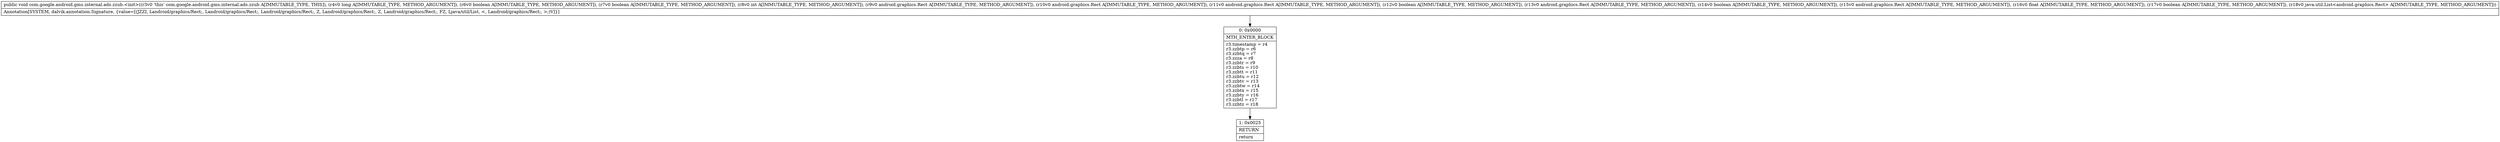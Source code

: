 digraph "CFG forcom.google.android.gms.internal.ads.zzub.\<init\>(JZZILandroid\/graphics\/Rect;Landroid\/graphics\/Rect;Landroid\/graphics\/Rect;ZLandroid\/graphics\/Rect;ZLandroid\/graphics\/Rect;FZLjava\/util\/List;)V" {
Node_0 [shape=record,label="{0\:\ 0x0000|MTH_ENTER_BLOCK\l|r3.timestamp = r4\lr3.zzbtp = r6\lr3.zzbtq = r7\lr3.zzza = r8\lr3.zzbtr = r9\lr3.zzbts = r10\lr3.zzbtt = r11\lr3.zzbtu = r12\lr3.zzbtv = r13\lr3.zzbtw = r14\lr3.zzbtx = r15\lr3.zzbty = r16\lr3.zzbtl = r17\lr3.zzbtz = r18\l}"];
Node_1 [shape=record,label="{1\:\ 0x0025|RETURN\l|return\l}"];
MethodNode[shape=record,label="{public void com.google.android.gms.internal.ads.zzub.\<init\>((r3v0 'this' com.google.android.gms.internal.ads.zzub A[IMMUTABLE_TYPE, THIS]), (r4v0 long A[IMMUTABLE_TYPE, METHOD_ARGUMENT]), (r6v0 boolean A[IMMUTABLE_TYPE, METHOD_ARGUMENT]), (r7v0 boolean A[IMMUTABLE_TYPE, METHOD_ARGUMENT]), (r8v0 int A[IMMUTABLE_TYPE, METHOD_ARGUMENT]), (r9v0 android.graphics.Rect A[IMMUTABLE_TYPE, METHOD_ARGUMENT]), (r10v0 android.graphics.Rect A[IMMUTABLE_TYPE, METHOD_ARGUMENT]), (r11v0 android.graphics.Rect A[IMMUTABLE_TYPE, METHOD_ARGUMENT]), (r12v0 boolean A[IMMUTABLE_TYPE, METHOD_ARGUMENT]), (r13v0 android.graphics.Rect A[IMMUTABLE_TYPE, METHOD_ARGUMENT]), (r14v0 boolean A[IMMUTABLE_TYPE, METHOD_ARGUMENT]), (r15v0 android.graphics.Rect A[IMMUTABLE_TYPE, METHOD_ARGUMENT]), (r16v0 float A[IMMUTABLE_TYPE, METHOD_ARGUMENT]), (r17v0 boolean A[IMMUTABLE_TYPE, METHOD_ARGUMENT]), (r18v0 java.util.List\<android.graphics.Rect\> A[IMMUTABLE_TYPE, METHOD_ARGUMENT]))  | Annotation[SYSTEM, dalvik.annotation.Signature, \{value=[(JZZI, Landroid\/graphics\/Rect;, Landroid\/graphics\/Rect;, Landroid\/graphics\/Rect;, Z, Landroid\/graphics\/Rect;, Z, Landroid\/graphics\/Rect;, FZ, Ljava\/util\/List, \<, Landroid\/graphics\/Rect;, \>;)V]\}]\l}"];
MethodNode -> Node_0;
Node_0 -> Node_1;
}


